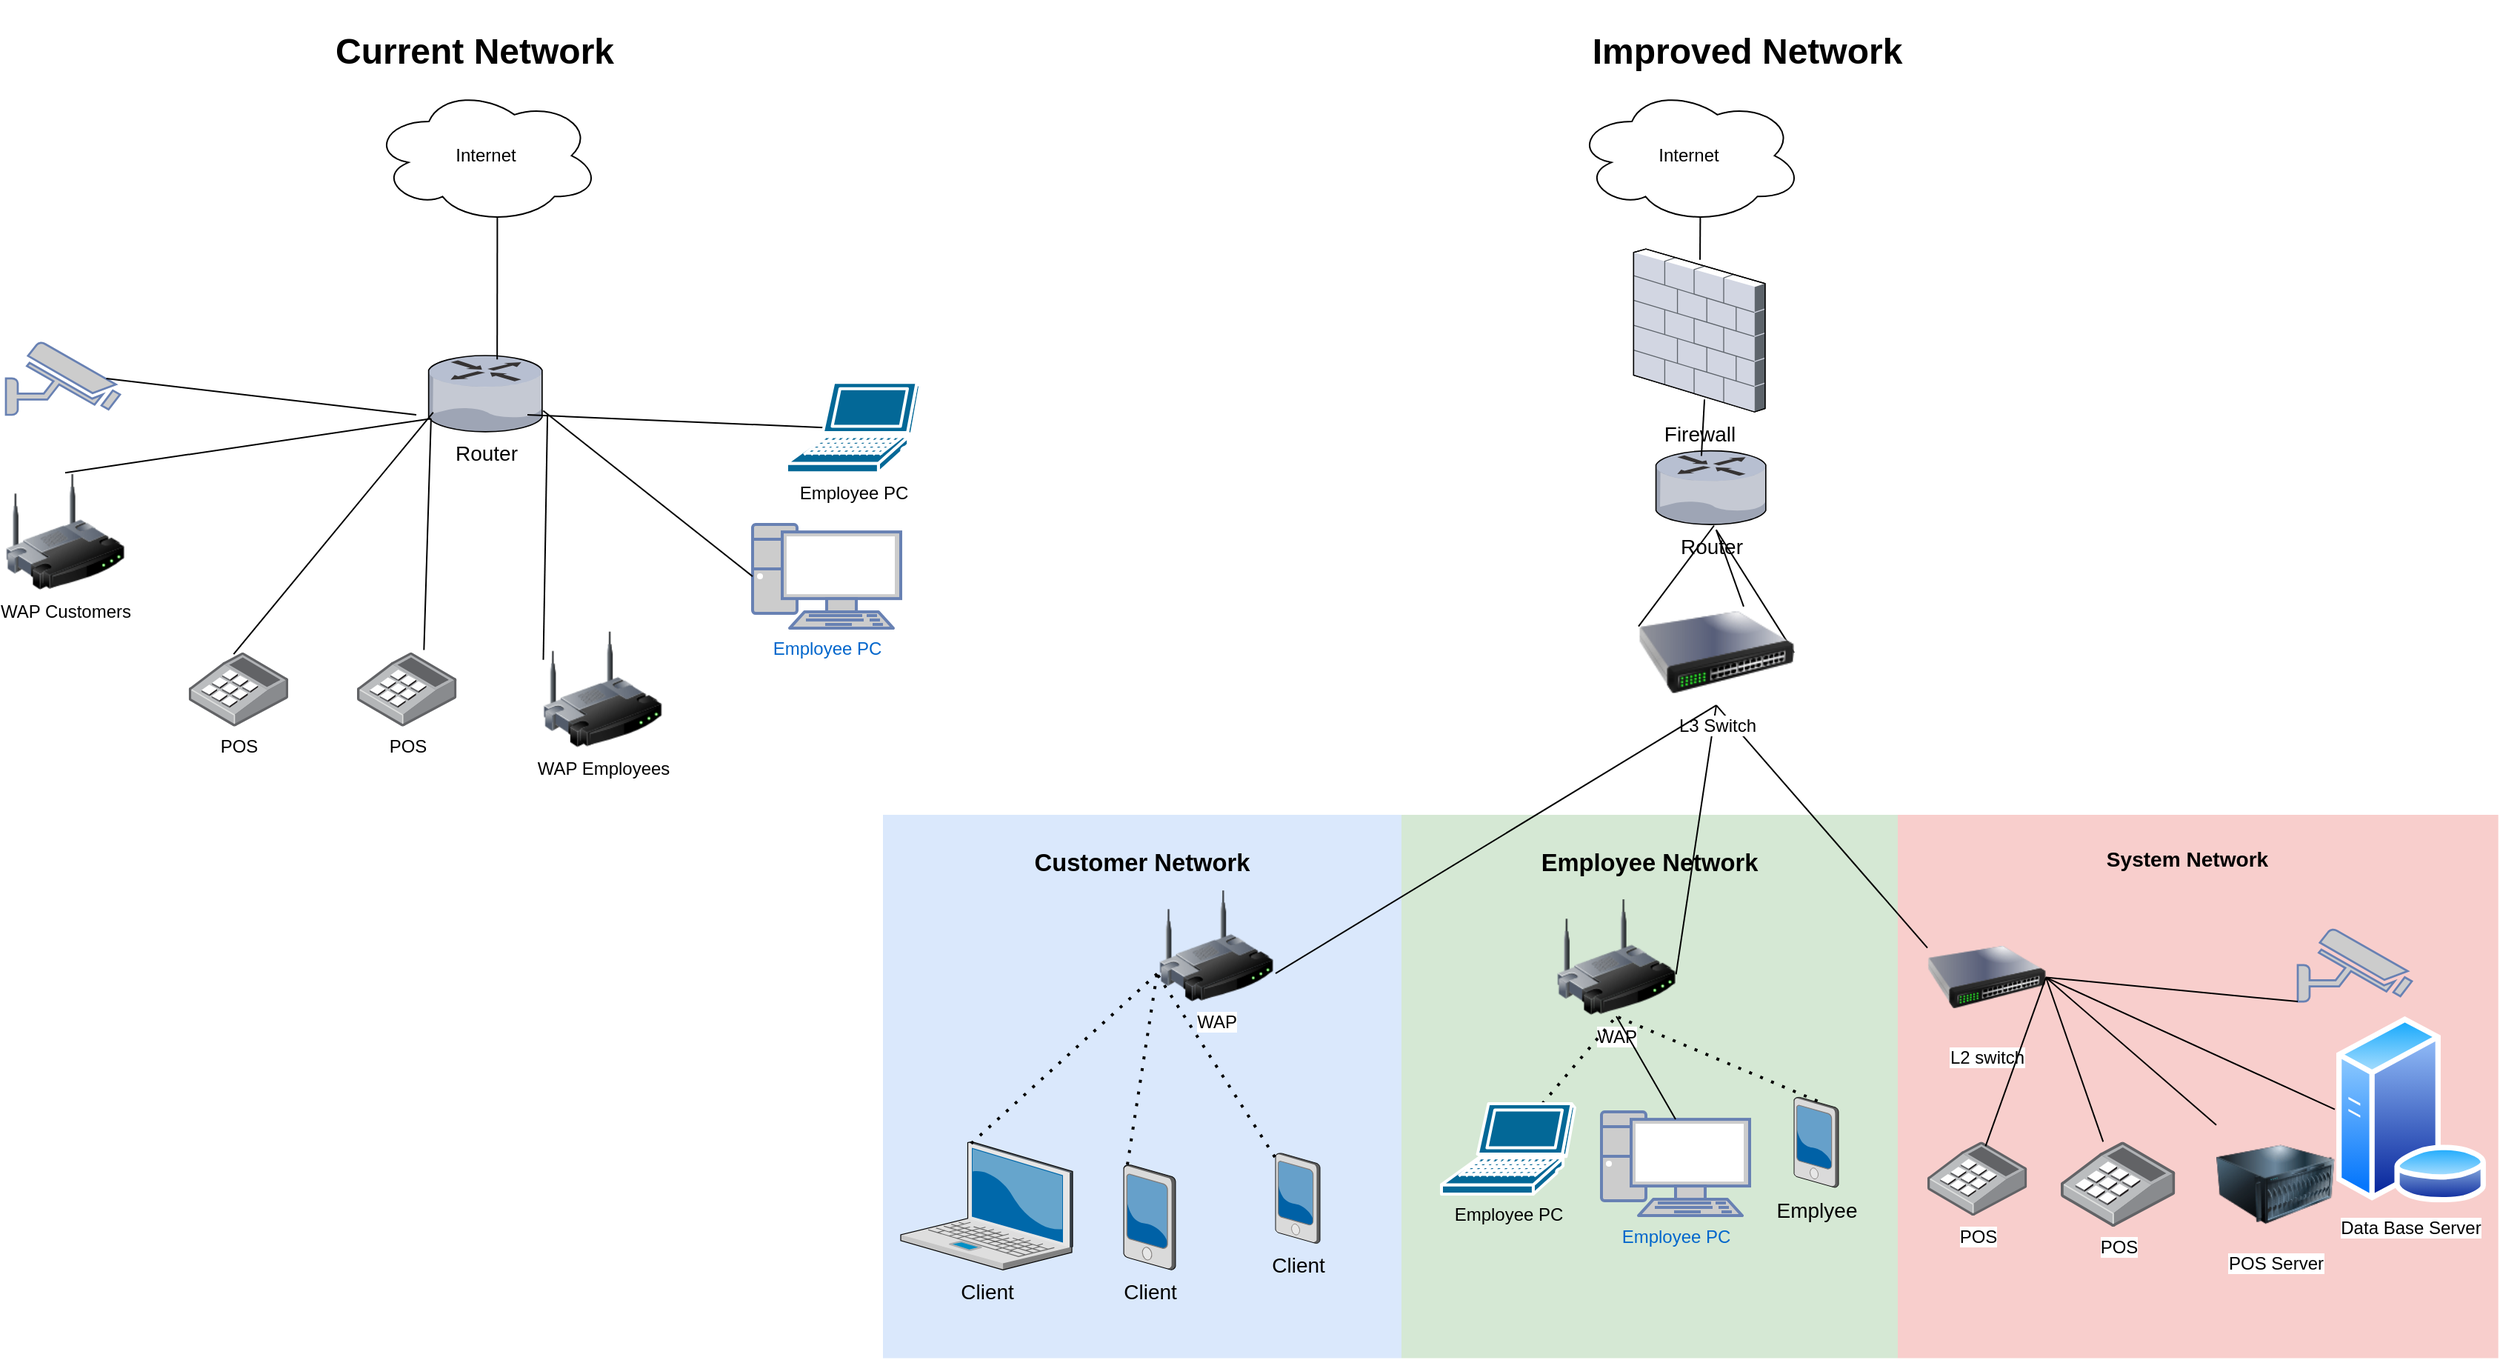 <mxfile version="24.7.16">
  <diagram name="Page-1" id="ULfss0ntRTy0jscAQ_Bf">
    <mxGraphModel grid="1" page="1" gridSize="10" guides="1" tooltips="1" connect="1" arrows="1" fold="1" pageScale="1" pageWidth="850" pageHeight="1100" math="0" shadow="0">
      <root>
        <mxCell id="0" />
        <mxCell id="1" parent="0" />
        <mxCell id="ba0Gs8wTOZ9VH8hJFde4-1" value="&lt;div&gt;&lt;br&gt;&lt;/div&gt;&lt;div&gt;&lt;br&gt;&lt;/div&gt;&lt;div&gt;&lt;br&gt;&lt;/div&gt;" style="whiteSpace=wrap;html=1;fillColor=#f8cecc;fontSize=14;strokeColor=none;verticalAlign=top;" vertex="1" parent="1">
          <mxGeometry x="1290" y="570" width="405.35" height="366.75" as="geometry" />
        </mxCell>
        <mxCell id="ba0Gs8wTOZ9VH8hJFde4-2" value="&lt;h3&gt;Employee Network&lt;br&gt;&lt;/h3&gt; " style="whiteSpace=wrap;html=1;fillColor=#d5e8d4;fontSize=14;strokeColor=none;verticalAlign=top;" vertex="1" parent="1">
          <mxGeometry x="955" y="570" width="335" height="366.75" as="geometry" />
        </mxCell>
        <mxCell id="ba0Gs8wTOZ9VH8hJFde4-3" value="&lt;h3&gt;Customer Network&lt;br&gt;&lt;br&gt;&lt;br&gt;&lt;/h3&gt; " style="whiteSpace=wrap;html=1;fillColor=#dae8fc;fontSize=14;strokeColor=none;verticalAlign=top;" vertex="1" parent="1">
          <mxGeometry x="605" y="570" width="350" height="366.75" as="geometry" />
        </mxCell>
        <mxCell id="ba0Gs8wTOZ9VH8hJFde4-5" value="Client" style="verticalLabelPosition=bottom;aspect=fixed;html=1;verticalAlign=top;strokeColor=none;shape=mxgraph.citrix.laptop_2;fillColor=#66B2FF;gradientColor=#0066CC;fontSize=14;" vertex="1" parent="1">
          <mxGeometry x="617.0" y="790.7" width="116" height="86.5" as="geometry" />
        </mxCell>
        <mxCell id="ba0Gs8wTOZ9VH8hJFde4-6" value="Client" style="verticalLabelPosition=bottom;aspect=fixed;html=1;verticalAlign=top;strokeColor=none;shape=mxgraph.citrix.pda;fillColor=#66B2FF;gradientColor=#0066CC;fontSize=14;" vertex="1" parent="1">
          <mxGeometry x="870" y="798.34" width="30" height="61" as="geometry" />
        </mxCell>
        <mxCell id="ba0Gs8wTOZ9VH8hJFde4-7" value="Router" style="verticalLabelPosition=bottom;aspect=fixed;html=1;verticalAlign=top;strokeColor=none;shape=mxgraph.citrix.router;fillColor=#66B2FF;gradientColor=#0066CC;fontSize=14;" vertex="1" parent="1">
          <mxGeometry x="1126.71" y="324.29" width="75" height="49.77" as="geometry" />
        </mxCell>
        <mxCell id="ba0Gs8wTOZ9VH8hJFde4-9" value="Firewall" style="verticalLabelPosition=bottom;aspect=fixed;html=1;verticalAlign=top;strokeColor=none;shape=mxgraph.citrix.firewall;fillColor=#66B2FF;gradientColor=#0066CC;fontSize=14;" vertex="1" parent="1">
          <mxGeometry x="1111.71" y="188.06" width="88.71" height="110" as="geometry" />
        </mxCell>
        <mxCell id="ba0Gs8wTOZ9VH8hJFde4-11" value="Internet" style="ellipse;shape=cloud;whiteSpace=wrap;html=1;" vertex="1" parent="1">
          <mxGeometry x="1072" y="79.06" width="154" height="92" as="geometry" />
        </mxCell>
        <mxCell id="ba0Gs8wTOZ9VH8hJFde4-14" value="" style="endArrow=none;html=1;rounded=0;exitX=0;exitY=0.25;exitDx=0;exitDy=0;entryX=0.524;entryY=1.014;entryDx=0;entryDy=0;entryPerimeter=0;" edge="1" parent="1" source="ba0Gs8wTOZ9VH8hJFde4-43" target="ba0Gs8wTOZ9VH8hJFde4-7">
          <mxGeometry width="50" height="50" relative="1" as="geometry">
            <mxPoint x="1872" y="850.06" as="sourcePoint" />
            <mxPoint x="1722" y="370.06" as="targetPoint" />
          </mxGeometry>
        </mxCell>
        <mxCell id="ba0Gs8wTOZ9VH8hJFde4-16" value="" style="endArrow=none;html=1;rounded=0;exitX=1;exitY=0.5;exitDx=0;exitDy=0;entryX=0.543;entryY=1.072;entryDx=0;entryDy=0;entryPerimeter=0;" edge="1" parent="1" source="ba0Gs8wTOZ9VH8hJFde4-43" target="ba0Gs8wTOZ9VH8hJFde4-7">
          <mxGeometry width="50" height="50" relative="1" as="geometry">
            <mxPoint x="1822" y="850.06" as="sourcePoint" />
            <mxPoint x="1722" y="370.06" as="targetPoint" />
          </mxGeometry>
        </mxCell>
        <mxCell id="ba0Gs8wTOZ9VH8hJFde4-17" value="Client" style="verticalLabelPosition=bottom;aspect=fixed;html=1;verticalAlign=top;strokeColor=none;shape=mxgraph.citrix.pda;fillColor=#66B2FF;gradientColor=#0066CC;fontSize=14;" vertex="1" parent="1">
          <mxGeometry x="767.54" y="806.2" width="34.92" height="71" as="geometry" />
        </mxCell>
        <mxCell id="ba0Gs8wTOZ9VH8hJFde4-18" value="" style="endArrow=none;dashed=1;html=1;dashPattern=1 3;strokeWidth=2;rounded=0;entryX=0;entryY=0.75;entryDx=0;entryDy=0;exitX=-0.014;exitY=0.045;exitDx=0;exitDy=0;exitPerimeter=0;" edge="1" parent="1" source="ba0Gs8wTOZ9VH8hJFde4-6" target="ba0Gs8wTOZ9VH8hJFde4-21">
          <mxGeometry width="50" height="50" relative="1" as="geometry">
            <mxPoint x="1715" y="780.7" as="sourcePoint" />
            <mxPoint x="1765" y="730.7" as="targetPoint" />
          </mxGeometry>
        </mxCell>
        <mxCell id="ba0Gs8wTOZ9VH8hJFde4-19" value="" style="endArrow=none;dashed=1;html=1;dashPattern=1 3;strokeWidth=2;rounded=0;entryX=0;entryY=0.75;entryDx=0;entryDy=0;exitX=0.07;exitY=0;exitDx=0;exitDy=0;exitPerimeter=0;" edge="1" parent="1" source="ba0Gs8wTOZ9VH8hJFde4-17" target="ba0Gs8wTOZ9VH8hJFde4-21">
          <mxGeometry width="50" height="50" relative="1" as="geometry">
            <mxPoint x="1625" y="780.7" as="sourcePoint" />
            <mxPoint x="1758.65" y="658.7" as="targetPoint" />
          </mxGeometry>
        </mxCell>
        <mxCell id="ba0Gs8wTOZ9VH8hJFde4-20" value="" style="endArrow=none;dashed=1;html=1;dashPattern=1 3;strokeWidth=2;rounded=0;entryX=0;entryY=0.75;entryDx=0;entryDy=0;exitX=0.41;exitY=0.014;exitDx=0;exitDy=0;exitPerimeter=0;" edge="1" parent="1" source="ba0Gs8wTOZ9VH8hJFde4-5" target="ba0Gs8wTOZ9VH8hJFde4-21">
          <mxGeometry width="50" height="50" relative="1" as="geometry">
            <mxPoint x="1815" y="840.7" as="sourcePoint" />
            <mxPoint x="1865" y="790.7" as="targetPoint" />
          </mxGeometry>
        </mxCell>
        <mxCell id="ba0Gs8wTOZ9VH8hJFde4-21" value="WAP" style="image;html=1;image=img/lib/clip_art/networking/Wireless_Router_128x128.png" vertex="1" parent="1">
          <mxGeometry x="790" y="621.06" width="80" height="75" as="geometry" />
        </mxCell>
        <mxCell id="ba0Gs8wTOZ9VH8hJFde4-23" value="" style="endArrow=none;html=1;rounded=0;entryX=0.5;entryY=1;entryDx=0;entryDy=0;exitX=1.004;exitY=0.645;exitDx=0;exitDy=0;exitPerimeter=0;" edge="1" parent="1" source="ba0Gs8wTOZ9VH8hJFde4-24" target="ba0Gs8wTOZ9VH8hJFde4-43">
          <mxGeometry width="50" height="50" relative="1" as="geometry">
            <mxPoint x="1790" y="646.06" as="sourcePoint" />
            <mxPoint x="1840" y="616.06" as="targetPoint" />
            <Array as="points" />
          </mxGeometry>
        </mxCell>
        <mxCell id="ba0Gs8wTOZ9VH8hJFde4-24" value="WAP" style="image;html=1;image=img/lib/clip_art/networking/Wireless_Router_128x128.png" vertex="1" parent="1">
          <mxGeometry x="1060" y="626.06" width="80" height="80" as="geometry" />
        </mxCell>
        <mxCell id="ba0Gs8wTOZ9VH8hJFde4-27" value="Emplyee" style="verticalLabelPosition=bottom;aspect=fixed;html=1;verticalAlign=top;strokeColor=none;shape=mxgraph.citrix.pda;fillColor=#66B2FF;gradientColor=#0066CC;fontSize=14;" vertex="1" parent="1">
          <mxGeometry x="1220" y="760.56" width="30" height="61" as="geometry" />
        </mxCell>
        <mxCell id="ba0Gs8wTOZ9VH8hJFde4-28" value="" style="endArrow=none;dashed=1;html=1;dashPattern=1 3;strokeWidth=2;rounded=0;exitX=0.527;exitY=0.044;exitDx=0;exitDy=0;exitPerimeter=0;entryX=0.5;entryY=1;entryDx=0;entryDy=0;" edge="1" parent="1" source="ba0Gs8wTOZ9VH8hJFde4-27" target="ba0Gs8wTOZ9VH8hJFde4-24">
          <mxGeometry width="50" height="50" relative="1" as="geometry">
            <mxPoint x="1910" y="705.43" as="sourcePoint" />
            <mxPoint x="1998" y="610.43" as="targetPoint" />
          </mxGeometry>
        </mxCell>
        <mxCell id="ba0Gs8wTOZ9VH8hJFde4-30" value="" style="endArrow=none;dashed=1;html=1;dashPattern=1 3;strokeWidth=2;rounded=0;exitX=0.756;exitY=0;exitDx=0;exitDy=0;exitPerimeter=0;entryX=0.5;entryY=1;entryDx=0;entryDy=0;" edge="1" parent="1" source="ba0Gs8wTOZ9VH8hJFde4-101" target="ba0Gs8wTOZ9VH8hJFde4-24">
          <mxGeometry width="50" height="50" relative="1" as="geometry">
            <mxPoint x="1038.75" y="757.56" as="sourcePoint" />
            <mxPoint x="1829" y="666.06" as="targetPoint" />
          </mxGeometry>
        </mxCell>
        <mxCell id="ba0Gs8wTOZ9VH8hJFde4-32" value="" style="endArrow=none;html=1;rounded=0;exitX=0.5;exitY=1;exitDx=0;exitDy=0;entryX=0;entryY=0.25;entryDx=0;entryDy=0;" edge="1" parent="1" source="ba0Gs8wTOZ9VH8hJFde4-43" target="ba0Gs8wTOZ9VH8hJFde4-33">
          <mxGeometry width="50" height="50" relative="1" as="geometry">
            <mxPoint x="1353" y="590.06" as="sourcePoint" />
            <mxPoint x="1860" y="366.06" as="targetPoint" />
            <Array as="points" />
          </mxGeometry>
        </mxCell>
        <mxCell id="ba0Gs8wTOZ9VH8hJFde4-33" value="L2 switch" style="image;html=1;image=img/lib/clip_art/networking/Switch_128x128.png" vertex="1" parent="1">
          <mxGeometry x="1310" y="639.77" width="80" height="80" as="geometry" />
        </mxCell>
        <mxCell id="ba0Gs8wTOZ9VH8hJFde4-34" value="&lt;h3 style=&quot;line-height: 130%;&quot;&gt;System Network&lt;br&gt;&lt;/h3&gt;" style="text;html=1;align=center;verticalAlign=middle;resizable=0;points=[];autosize=1;strokeColor=none;fillColor=none;" vertex="1" parent="1">
          <mxGeometry x="1420" y="570" width="130" height="60" as="geometry" />
        </mxCell>
        <mxCell id="ba0Gs8wTOZ9VH8hJFde4-35" value="POS" style="image;points=[];aspect=fixed;html=1;align=center;shadow=0;dashed=0;image=img/lib/allied_telesis/computer_and_terminals/POS_keypad.svg;" vertex="1" parent="1">
          <mxGeometry x="1310" y="790.7" width="67.2" height="49.86" as="geometry" />
        </mxCell>
        <mxCell id="ba0Gs8wTOZ9VH8hJFde4-36" value="POS" style="image;points=[];aspect=fixed;html=1;align=center;shadow=0;dashed=0;image=img/lib/allied_telesis/computer_and_terminals/POS_keypad.svg;" vertex="1" parent="1">
          <mxGeometry x="1400" y="790.7" width="77.2" height="57.28" as="geometry" />
        </mxCell>
        <mxCell id="ba0Gs8wTOZ9VH8hJFde4-37" value="" style="endArrow=none;html=1;rounded=0;entryX=1;entryY=0.5;entryDx=0;entryDy=0;" edge="1" parent="1" source="ba0Gs8wTOZ9VH8hJFde4-36" target="ba0Gs8wTOZ9VH8hJFde4-33">
          <mxGeometry width="50" height="50" relative="1" as="geometry">
            <mxPoint x="2010" y="746.06" as="sourcePoint" />
            <mxPoint x="2060" y="696.06" as="targetPoint" />
          </mxGeometry>
        </mxCell>
        <mxCell id="ba0Gs8wTOZ9VH8hJFde4-38" value="" style="endArrow=none;html=1;rounded=0;entryX=1;entryY=0.5;entryDx=0;entryDy=0;exitX=0.584;exitY=0.06;exitDx=0;exitDy=0;exitPerimeter=0;" edge="1" parent="1" source="ba0Gs8wTOZ9VH8hJFde4-35" target="ba0Gs8wTOZ9VH8hJFde4-33">
          <mxGeometry width="50" height="50" relative="1" as="geometry">
            <mxPoint x="1897" y="766.06" as="sourcePoint" />
            <mxPoint x="1890" y="646.06" as="targetPoint" />
          </mxGeometry>
        </mxCell>
        <mxCell id="ba0Gs8wTOZ9VH8hJFde4-39" value="" style="endArrow=none;html=1;rounded=0;entryX=1;entryY=0.5;entryDx=0;entryDy=0;exitX=0;exitY=0.5;exitDx=0;exitDy=0;" edge="1" parent="1" source="ba0Gs8wTOZ9VH8hJFde4-98" target="ba0Gs8wTOZ9VH8hJFde4-33">
          <mxGeometry width="50" height="50" relative="1" as="geometry">
            <mxPoint x="1628.867" y="772.392" as="sourcePoint" />
            <mxPoint x="1890" y="646.06" as="targetPoint" />
          </mxGeometry>
        </mxCell>
        <mxCell id="ba0Gs8wTOZ9VH8hJFde4-43" value="L3 Switch" style="image;html=1;image=img/lib/clip_art/networking/Switch_128x128.png" vertex="1" parent="1">
          <mxGeometry x="1115" y="425.06" width="105" height="71" as="geometry" />
        </mxCell>
        <mxCell id="ba0Gs8wTOZ9VH8hJFde4-46" value="POS Server" style="image;html=1;image=img/lib/clip_art/computers/Server_128x128.png" vertex="1" parent="1">
          <mxGeometry x="1505" y="779.34" width="80" height="80" as="geometry" />
        </mxCell>
        <mxCell id="ba0Gs8wTOZ9VH8hJFde4-47" value="" style="endArrow=none;html=1;rounded=0;entryX=1;entryY=0.5;entryDx=0;entryDy=0;exitX=0;exitY=0;exitDx=0;exitDy=0;" edge="1" parent="1" source="ba0Gs8wTOZ9VH8hJFde4-46" target="ba0Gs8wTOZ9VH8hJFde4-33">
          <mxGeometry width="50" height="50" relative="1" as="geometry">
            <mxPoint x="1940" y="756.06" as="sourcePoint" />
            <mxPoint x="1990" y="706.06" as="targetPoint" />
          </mxGeometry>
        </mxCell>
        <mxCell id="ba0Gs8wTOZ9VH8hJFde4-66" value="" style="endArrow=none;html=1;rounded=0;exitX=0.676;exitY=0.062;exitDx=0;exitDy=0;exitPerimeter=0;entryX=0.543;entryY=1.072;entryDx=0;entryDy=0;entryPerimeter=0;" edge="1" parent="1" source="ba0Gs8wTOZ9VH8hJFde4-43" target="ba0Gs8wTOZ9VH8hJFde4-7">
          <mxGeometry width="50" height="50" relative="1" as="geometry">
            <mxPoint x="1723" y="424.06" as="sourcePoint" />
            <mxPoint x="1200" y="368.06" as="targetPoint" />
          </mxGeometry>
        </mxCell>
        <mxCell id="ba0Gs8wTOZ9VH8hJFde4-69" value="&lt;h1&gt;Current Network&lt;/h1&gt;" style="text;html=1;align=center;verticalAlign=middle;resizable=0;points=[];autosize=1;strokeColor=none;fillColor=none;" vertex="1" parent="1">
          <mxGeometry x="223.75" y="20" width="210" height="70" as="geometry" />
        </mxCell>
        <mxCell id="ba0Gs8wTOZ9VH8hJFde4-71" value="Internet" style="ellipse;shape=cloud;whiteSpace=wrap;html=1;" vertex="1" parent="1">
          <mxGeometry x="260" y="79.06" width="154" height="92" as="geometry" />
        </mxCell>
        <mxCell id="ba0Gs8wTOZ9VH8hJFde4-72" value="Router" style="verticalLabelPosition=bottom;aspect=fixed;html=1;verticalAlign=top;strokeColor=none;shape=mxgraph.citrix.router;fillColor=#66B2FF;gradientColor=#0066CC;fontSize=14;" vertex="1" parent="1">
          <mxGeometry x="298.25" y="260" width="77.5" height="51.43" as="geometry" />
        </mxCell>
        <mxCell id="ba0Gs8wTOZ9VH8hJFde4-74" value="WAP Customers" style="image;html=1;image=img/lib/clip_art/networking/Wireless_Router_128x128.png" vertex="1" parent="1">
          <mxGeometry x="13" y="339.09" width="80" height="80" as="geometry" />
        </mxCell>
        <mxCell id="ba0Gs8wTOZ9VH8hJFde4-75" value="" style="endArrow=none;html=1;rounded=0;entryX=0.022;entryY=0.828;entryDx=0;entryDy=0;entryPerimeter=0;exitX=0.5;exitY=0;exitDx=0;exitDy=0;" edge="1" parent="1" source="ba0Gs8wTOZ9VH8hJFde4-74" target="ba0Gs8wTOZ9VH8hJFde4-72">
          <mxGeometry width="50" height="50" relative="1" as="geometry">
            <mxPoint x="280" y="480" as="sourcePoint" />
            <mxPoint x="330" y="430" as="targetPoint" />
          </mxGeometry>
        </mxCell>
        <mxCell id="ba0Gs8wTOZ9VH8hJFde4-76" value="WAP Employees" style="image;html=1;image=img/lib/clip_art/networking/Wireless_Router_128x128.png" vertex="1" parent="1">
          <mxGeometry x="375.75" y="445.36" width="80" height="80" as="geometry" />
        </mxCell>
        <mxCell id="ba0Gs8wTOZ9VH8hJFde4-79" value="" style="endArrow=none;html=1;rounded=0;entryX=1.036;entryY=0.781;entryDx=0;entryDy=0;entryPerimeter=0;exitX=0;exitY=0.25;exitDx=0;exitDy=0;" edge="1" parent="1" source="ba0Gs8wTOZ9VH8hJFde4-76" target="ba0Gs8wTOZ9VH8hJFde4-72">
          <mxGeometry width="50" height="50" relative="1" as="geometry">
            <mxPoint x="70" y="390" as="sourcePoint" />
            <mxPoint x="137" y="293" as="targetPoint" />
          </mxGeometry>
        </mxCell>
        <mxCell id="ba0Gs8wTOZ9VH8hJFde4-80" value="POS" style="image;points=[];aspect=fixed;html=1;align=center;shadow=0;dashed=0;image=img/lib/allied_telesis/computer_and_terminals/POS_keypad.svg;" vertex="1" parent="1">
          <mxGeometry x="136.4" y="460.43" width="67.2" height="49.86" as="geometry" />
        </mxCell>
        <mxCell id="ba0Gs8wTOZ9VH8hJFde4-81" value="POS" style="image;points=[];aspect=fixed;html=1;align=center;shadow=0;dashed=0;image=img/lib/allied_telesis/computer_and_terminals/POS_keypad.svg;" vertex="1" parent="1">
          <mxGeometry x="250.0" y="460.43" width="67.2" height="49.86" as="geometry" />
        </mxCell>
        <mxCell id="ba0Gs8wTOZ9VH8hJFde4-82" value="" style="endArrow=none;html=1;rounded=0;exitX=0.451;exitY=0.023;exitDx=0;exitDy=0;exitPerimeter=0;entryX=0.041;entryY=0.744;entryDx=0;entryDy=0;entryPerimeter=0;" edge="1" parent="1" source="ba0Gs8wTOZ9VH8hJFde4-80" target="ba0Gs8wTOZ9VH8hJFde4-72">
          <mxGeometry width="50" height="50" relative="1" as="geometry">
            <mxPoint x="100" y="530" as="sourcePoint" />
            <mxPoint x="290" y="310" as="targetPoint" />
          </mxGeometry>
        </mxCell>
        <mxCell id="ba0Gs8wTOZ9VH8hJFde4-84" value="" style="endArrow=none;html=1;rounded=0;entryX=0.022;entryY=0.828;entryDx=0;entryDy=0;entryPerimeter=0;exitX=0.672;exitY=-0.034;exitDx=0;exitDy=0;exitPerimeter=0;" edge="1" parent="1" source="ba0Gs8wTOZ9VH8hJFde4-81" target="ba0Gs8wTOZ9VH8hJFde4-72">
          <mxGeometry width="50" height="50" relative="1" as="geometry">
            <mxPoint x="160" y="480" as="sourcePoint" />
            <mxPoint x="210" y="430" as="targetPoint" />
            <Array as="points" />
          </mxGeometry>
        </mxCell>
        <mxCell id="ba0Gs8wTOZ9VH8hJFde4-85" value="Employee PC" style="fontColor=#0066CC;verticalAlign=top;verticalLabelPosition=bottom;labelPosition=center;align=center;html=1;outlineConnect=0;fillColor=#CCCCCC;strokeColor=#6881B3;gradientColor=none;gradientDirection=north;strokeWidth=2;shape=mxgraph.networks.pc;" vertex="1" parent="1">
          <mxGeometry x="1090" y="770.56" width="100" height="70" as="geometry" />
        </mxCell>
        <mxCell id="ba0Gs8wTOZ9VH8hJFde4-87" value="" style="endArrow=none;html=1;rounded=0;entryX=0.28;entryY=0.5;entryDx=0;entryDy=0;entryPerimeter=0;" edge="1" parent="1" target="ba0Gs8wTOZ9VH8hJFde4-100">
          <mxGeometry width="50" height="50" relative="1" as="geometry">
            <mxPoint x="365" y="300" as="sourcePoint" />
            <mxPoint x="337" y="240.483" as="targetPoint" />
          </mxGeometry>
        </mxCell>
        <mxCell id="ba0Gs8wTOZ9VH8hJFde4-89" value="" style="fontColor=#0066CC;verticalAlign=top;verticalLabelPosition=bottom;labelPosition=center;align=center;html=1;outlineConnect=0;fillColor=#CCCCCC;strokeColor=#6881B3;gradientColor=none;gradientDirection=north;strokeWidth=2;shape=mxgraph.networks.security_camera;" vertex="1" parent="1">
          <mxGeometry x="13" y="251" width="77" height="49" as="geometry" />
        </mxCell>
        <mxCell id="ba0Gs8wTOZ9VH8hJFde4-90" value="" style="endArrow=none;html=1;rounded=0;exitX=0.88;exitY=0.5;exitDx=0;exitDy=0;exitPerimeter=0;" edge="1" parent="1" source="ba0Gs8wTOZ9VH8hJFde4-89">
          <mxGeometry width="50" height="50" relative="1" as="geometry">
            <mxPoint x="140" y="440" as="sourcePoint" />
            <mxPoint x="290" y="300" as="targetPoint" />
          </mxGeometry>
        </mxCell>
        <mxCell id="ba0Gs8wTOZ9VH8hJFde4-91" value="&lt;h1&gt;Improved Network&lt;/h1&gt;" style="text;html=1;align=center;verticalAlign=middle;resizable=0;points=[];autosize=1;strokeColor=none;fillColor=none;" vertex="1" parent="1">
          <mxGeometry x="1072.5" y="20" width="230" height="70" as="geometry" />
        </mxCell>
        <mxCell id="ba0Gs8wTOZ9VH8hJFde4-92" value="" style="endArrow=none;html=1;rounded=0;entryX=0.539;entryY=0.923;entryDx=0;entryDy=0;entryPerimeter=0;exitX=0.41;exitY=0.069;exitDx=0;exitDy=0;exitPerimeter=0;" edge="1" parent="1" source="ba0Gs8wTOZ9VH8hJFde4-7" target="ba0Gs8wTOZ9VH8hJFde4-9">
          <mxGeometry width="50" height="50" relative="1" as="geometry">
            <mxPoint x="1082" y="339.06" as="sourcePoint" />
            <mxPoint x="1132" y="289.06" as="targetPoint" />
          </mxGeometry>
        </mxCell>
        <mxCell id="ba0Gs8wTOZ9VH8hJFde4-93" value="" style="endArrow=none;html=1;rounded=0;entryX=0.55;entryY=0.95;entryDx=0;entryDy=0;entryPerimeter=0;exitX=0.505;exitY=0.066;exitDx=0;exitDy=0;exitPerimeter=0;" edge="1" parent="1" source="ba0Gs8wTOZ9VH8hJFde4-9" target="ba0Gs8wTOZ9VH8hJFde4-11">
          <mxGeometry width="50" height="50" relative="1" as="geometry">
            <mxPoint x="1292" y="179.06" as="sourcePoint" />
            <mxPoint x="1342" y="129.06" as="targetPoint" />
          </mxGeometry>
        </mxCell>
        <mxCell id="ba0Gs8wTOZ9VH8hJFde4-95" value="" style="endArrow=none;html=1;rounded=0;entryX=0.5;entryY=1;entryDx=0;entryDy=0;" edge="1" parent="1" target="ba0Gs8wTOZ9VH8hJFde4-43">
          <mxGeometry width="50" height="50" relative="1" as="geometry">
            <mxPoint x="870" y="677.06" as="sourcePoint" />
            <mxPoint x="1000" y="505.06" as="targetPoint" />
          </mxGeometry>
        </mxCell>
        <mxCell id="ba0Gs8wTOZ9VH8hJFde4-98" value="Data Base Server" style="image;aspect=fixed;perimeter=ellipsePerimeter;html=1;align=center;shadow=0;dashed=0;spacingTop=3;image=img/lib/active_directory/database_server.svg;" vertex="1" parent="1">
          <mxGeometry x="1585" y="706.06" width="102.98" height="125.59" as="geometry" />
        </mxCell>
        <mxCell id="ba0Gs8wTOZ9VH8hJFde4-100" value="Employee PC" style="shape=mxgraph.cisco.computers_and_peripherals.laptop;html=1;pointerEvents=1;dashed=0;fillColor=#036897;strokeColor=#ffffff;strokeWidth=2;verticalLabelPosition=bottom;verticalAlign=top;align=center;outlineConnect=0;" vertex="1" parent="1">
          <mxGeometry x="540" y="278.09" width="90" height="61" as="geometry" />
        </mxCell>
        <mxCell id="ba0Gs8wTOZ9VH8hJFde4-101" value="Employee PC" style="shape=mxgraph.cisco.computers_and_peripherals.laptop;html=1;pointerEvents=1;dashed=0;fillColor=#036897;strokeColor=#ffffff;strokeWidth=2;verticalLabelPosition=bottom;verticalAlign=top;align=center;outlineConnect=0;" vertex="1" parent="1">
          <mxGeometry x="982" y="765.06" width="90" height="61" as="geometry" />
        </mxCell>
        <mxCell id="ba0Gs8wTOZ9VH8hJFde4-102" value="Employee PC" style="fontColor=#0066CC;verticalAlign=top;verticalLabelPosition=bottom;labelPosition=center;align=center;html=1;outlineConnect=0;fillColor=#CCCCCC;strokeColor=#6881B3;gradientColor=none;gradientDirection=north;strokeWidth=2;shape=mxgraph.networks.pc;" vertex="1" parent="1">
          <mxGeometry x="517" y="374.06" width="100" height="70" as="geometry" />
        </mxCell>
        <mxCell id="ba0Gs8wTOZ9VH8hJFde4-103" value="" style="endArrow=none;html=1;rounded=0;entryX=0;entryY=0.5;entryDx=0;entryDy=0;entryPerimeter=0;exitX=0.999;exitY=0.725;exitDx=0;exitDy=0;exitPerimeter=0;" edge="1" parent="1" source="ba0Gs8wTOZ9VH8hJFde4-72" target="ba0Gs8wTOZ9VH8hJFde4-102">
          <mxGeometry width="50" height="50" relative="1" as="geometry">
            <mxPoint x="480" y="440" as="sourcePoint" />
            <mxPoint x="530" y="390" as="targetPoint" />
          </mxGeometry>
        </mxCell>
        <mxCell id="ba0Gs8wTOZ9VH8hJFde4-104" value="" style="endArrow=none;html=1;rounded=0;exitX=0.5;exitY=1;exitDx=0;exitDy=0;entryX=0.5;entryY=0.07;entryDx=0;entryDy=0;entryPerimeter=0;" edge="1" parent="1" source="ba0Gs8wTOZ9VH8hJFde4-24" target="ba0Gs8wTOZ9VH8hJFde4-85">
          <mxGeometry width="50" height="50" relative="1" as="geometry">
            <mxPoint x="1190" y="695.06" as="sourcePoint" />
            <mxPoint x="1240" y="645.06" as="targetPoint" />
          </mxGeometry>
        </mxCell>
        <mxCell id="ba0Gs8wTOZ9VH8hJFde4-105" value="" style="fontColor=#0066CC;verticalAlign=top;verticalLabelPosition=bottom;labelPosition=center;align=center;html=1;outlineConnect=0;fillColor=#CCCCCC;strokeColor=#6881B3;gradientColor=none;gradientDirection=north;strokeWidth=2;shape=mxgraph.networks.security_camera;" vertex="1" parent="1">
          <mxGeometry x="1560" y="647.06" width="77" height="49" as="geometry" />
        </mxCell>
        <mxCell id="ba0Gs8wTOZ9VH8hJFde4-106" value="" style="endArrow=none;html=1;rounded=0;entryX=0;entryY=1;entryDx=0;entryDy=0;entryPerimeter=0;exitX=1;exitY=0.5;exitDx=0;exitDy=0;" edge="1" parent="1" source="ba0Gs8wTOZ9VH8hJFde4-33" target="ba0Gs8wTOZ9VH8hJFde4-105">
          <mxGeometry width="50" height="50" relative="1" as="geometry">
            <mxPoint x="1460" y="475.06" as="sourcePoint" />
            <mxPoint x="1510" y="425.06" as="targetPoint" />
          </mxGeometry>
        </mxCell>
        <mxCell id="ba0Gs8wTOZ9VH8hJFde4-107" value="" style="endArrow=none;html=1;rounded=0;entryX=0.55;entryY=0.95;entryDx=0;entryDy=0;entryPerimeter=0;exitX=0.598;exitY=0.05;exitDx=0;exitDy=0;exitPerimeter=0;" edge="1" parent="1" source="ba0Gs8wTOZ9VH8hJFde4-72" target="ba0Gs8wTOZ9VH8hJFde4-71">
          <mxGeometry width="50" height="50" relative="1" as="geometry">
            <mxPoint x="440" y="230" as="sourcePoint" />
            <mxPoint x="490" y="180" as="targetPoint" />
          </mxGeometry>
        </mxCell>
      </root>
    </mxGraphModel>
  </diagram>
</mxfile>
